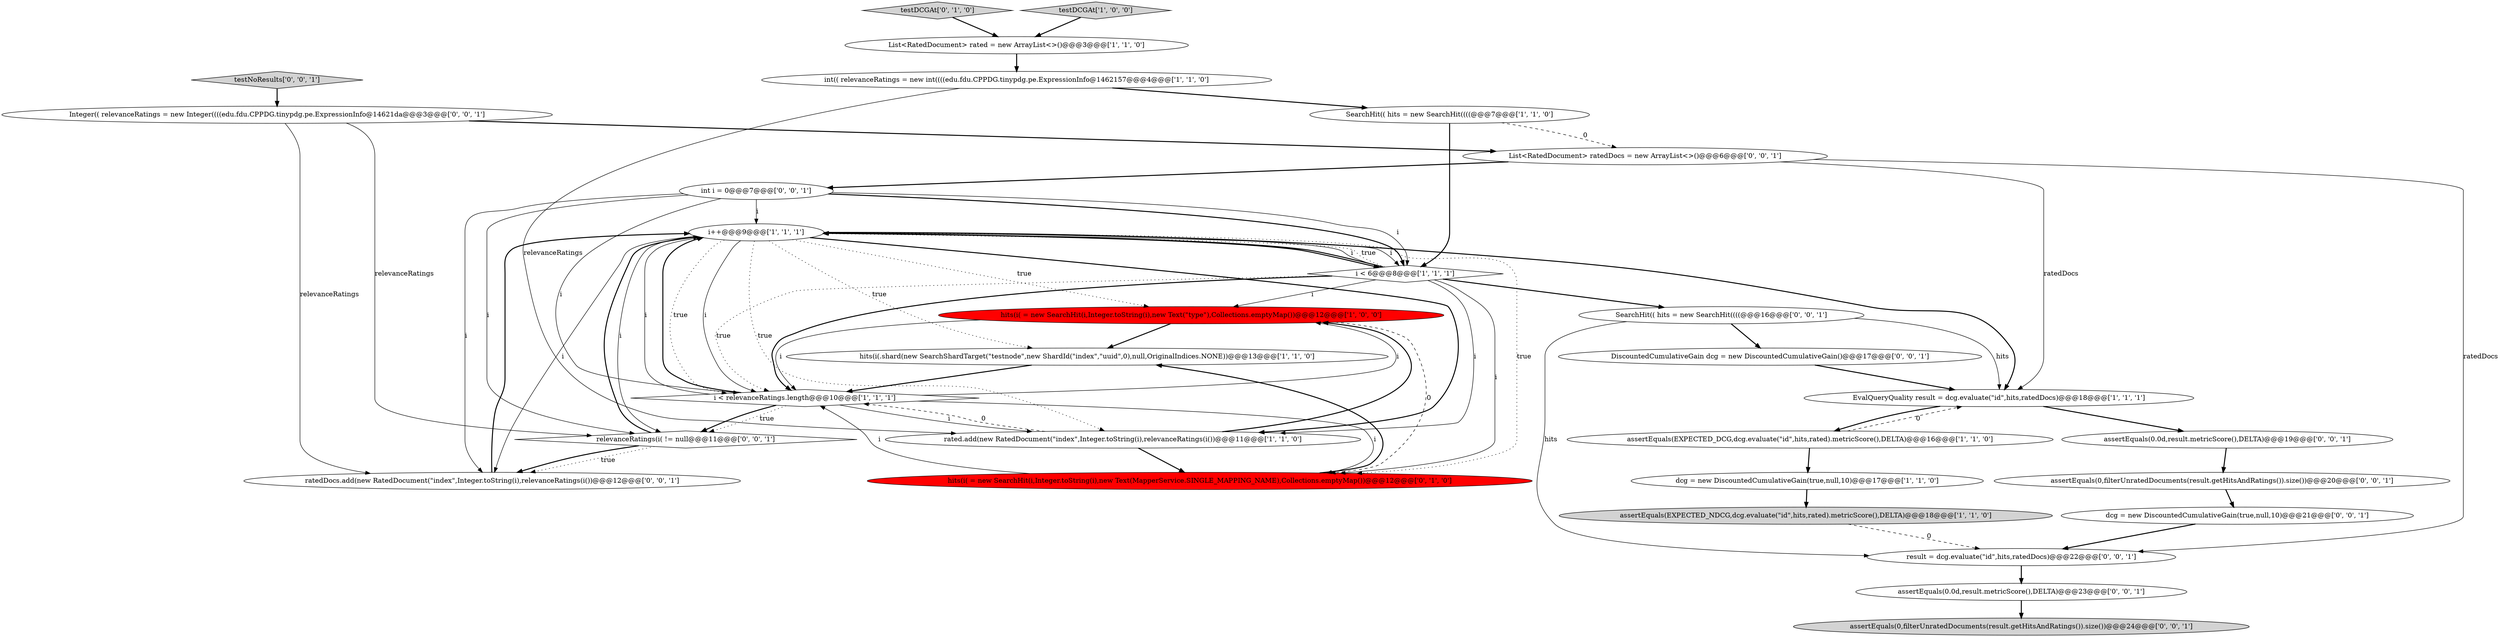 digraph {
26 [style = filled, label = "List<RatedDocument> ratedDocs = new ArrayList<>()@@@6@@@['0', '0', '1']", fillcolor = white, shape = ellipse image = "AAA0AAABBB3BBB"];
27 [style = filled, label = "result = dcg.evaluate(\"id\",hits,ratedDocs)@@@22@@@['0', '0', '1']", fillcolor = white, shape = ellipse image = "AAA0AAABBB3BBB"];
5 [style = filled, label = "SearchHit(( hits = new SearchHit((((@@@7@@@['1', '1', '0']", fillcolor = white, shape = ellipse image = "AAA0AAABBB1BBB"];
10 [style = filled, label = "hits(i( = new SearchHit(i,Integer.toString(i),new Text(\"type\"),Collections.emptyMap())@@@12@@@['1', '0', '0']", fillcolor = red, shape = ellipse image = "AAA1AAABBB1BBB"];
11 [style = filled, label = "i++@@@9@@@['1', '1', '1']", fillcolor = white, shape = ellipse image = "AAA0AAABBB1BBB"];
7 [style = filled, label = "int(( relevanceRatings = new int((((edu.fdu.CPPDG.tinypdg.pe.ExpressionInfo@1462157@@@4@@@['1', '1', '0']", fillcolor = white, shape = ellipse image = "AAA0AAABBB1BBB"];
19 [style = filled, label = "SearchHit(( hits = new SearchHit((((@@@16@@@['0', '0', '1']", fillcolor = white, shape = ellipse image = "AAA0AAABBB3BBB"];
17 [style = filled, label = "relevanceRatings(i( != null@@@11@@@['0', '0', '1']", fillcolor = white, shape = diamond image = "AAA0AAABBB3BBB"];
6 [style = filled, label = "assertEquals(EXPECTED_DCG,dcg.evaluate(\"id\",hits,rated).metricScore(),DELTA)@@@16@@@['1', '1', '0']", fillcolor = white, shape = ellipse image = "AAA0AAABBB1BBB"];
21 [style = filled, label = "Integer(( relevanceRatings = new Integer((((edu.fdu.CPPDG.tinypdg.pe.ExpressionInfo@14621da@@@3@@@['0', '0', '1']", fillcolor = white, shape = ellipse image = "AAA0AAABBB3BBB"];
14 [style = filled, label = "testDCGAt['0', '1', '0']", fillcolor = lightgray, shape = diamond image = "AAA0AAABBB2BBB"];
9 [style = filled, label = "rated.add(new RatedDocument(\"index\",Integer.toString(i),relevanceRatings(i())@@@11@@@['1', '1', '0']", fillcolor = white, shape = ellipse image = "AAA0AAABBB1BBB"];
23 [style = filled, label = "assertEquals(0,filterUnratedDocuments(result.getHitsAndRatings()).size())@@@20@@@['0', '0', '1']", fillcolor = white, shape = ellipse image = "AAA0AAABBB3BBB"];
8 [style = filled, label = "i < 6@@@8@@@['1', '1', '1']", fillcolor = white, shape = diamond image = "AAA0AAABBB1BBB"];
3 [style = filled, label = "assertEquals(EXPECTED_NDCG,dcg.evaluate(\"id\",hits,rated).metricScore(),DELTA)@@@18@@@['1', '1', '0']", fillcolor = lightgray, shape = ellipse image = "AAA0AAABBB1BBB"];
4 [style = filled, label = "List<RatedDocument> rated = new ArrayList<>()@@@3@@@['1', '1', '0']", fillcolor = white, shape = ellipse image = "AAA0AAABBB1BBB"];
0 [style = filled, label = "hits(i(.shard(new SearchShardTarget(\"testnode\",new ShardId(\"index\",\"uuid\",0),null,OriginalIndices.NONE))@@@13@@@['1', '1', '0']", fillcolor = white, shape = ellipse image = "AAA0AAABBB1BBB"];
20 [style = filled, label = "DiscountedCumulativeGain dcg = new DiscountedCumulativeGain()@@@17@@@['0', '0', '1']", fillcolor = white, shape = ellipse image = "AAA0AAABBB3BBB"];
25 [style = filled, label = "int i = 0@@@7@@@['0', '0', '1']", fillcolor = white, shape = ellipse image = "AAA0AAABBB3BBB"];
18 [style = filled, label = "assertEquals(0.0d,result.metricScore(),DELTA)@@@23@@@['0', '0', '1']", fillcolor = white, shape = ellipse image = "AAA0AAABBB3BBB"];
15 [style = filled, label = "hits(i( = new SearchHit(i,Integer.toString(i),new Text(MapperService.SINGLE_MAPPING_NAME),Collections.emptyMap())@@@12@@@['0', '1', '0']", fillcolor = red, shape = ellipse image = "AAA1AAABBB2BBB"];
2 [style = filled, label = "i < relevanceRatings.length@@@10@@@['1', '1', '1']", fillcolor = white, shape = diamond image = "AAA0AAABBB1BBB"];
29 [style = filled, label = "testNoResults['0', '0', '1']", fillcolor = lightgray, shape = diamond image = "AAA0AAABBB3BBB"];
12 [style = filled, label = "dcg = new DiscountedCumulativeGain(true,null,10)@@@17@@@['1', '1', '0']", fillcolor = white, shape = ellipse image = "AAA0AAABBB1BBB"];
1 [style = filled, label = "testDCGAt['1', '0', '0']", fillcolor = lightgray, shape = diamond image = "AAA0AAABBB1BBB"];
13 [style = filled, label = "EvalQueryQuality result = dcg.evaluate(\"id\",hits,ratedDocs)@@@18@@@['1', '1', '1']", fillcolor = white, shape = ellipse image = "AAA0AAABBB1BBB"];
24 [style = filled, label = "assertEquals(0,filterUnratedDocuments(result.getHitsAndRatings()).size())@@@24@@@['0', '0', '1']", fillcolor = lightgray, shape = ellipse image = "AAA0AAABBB3BBB"];
22 [style = filled, label = "dcg = new DiscountedCumulativeGain(true,null,10)@@@21@@@['0', '0', '1']", fillcolor = white, shape = ellipse image = "AAA0AAABBB3BBB"];
28 [style = filled, label = "assertEquals(0.0d,result.metricScore(),DELTA)@@@19@@@['0', '0', '1']", fillcolor = white, shape = ellipse image = "AAA0AAABBB3BBB"];
16 [style = filled, label = "ratedDocs.add(new RatedDocument(\"index\",Integer.toString(i),relevanceRatings(i())@@@12@@@['0', '0', '1']", fillcolor = white, shape = ellipse image = "AAA0AAABBB3BBB"];
2->17 [style = bold, label=""];
10->15 [style = dashed, label="0"];
5->8 [style = bold, label=""];
27->18 [style = bold, label=""];
1->4 [style = bold, label=""];
8->11 [style = solid, label="i"];
18->24 [style = bold, label=""];
2->9 [style = solid, label="i"];
20->13 [style = bold, label=""];
16->11 [style = bold, label=""];
19->27 [style = solid, label="hits"];
25->2 [style = solid, label="i"];
21->16 [style = solid, label="relevanceRatings"];
8->15 [style = solid, label="i"];
5->26 [style = dashed, label="0"];
8->19 [style = bold, label=""];
11->10 [style = dotted, label="true"];
8->2 [style = dotted, label="true"];
19->20 [style = bold, label=""];
11->17 [style = solid, label="i"];
26->25 [style = bold, label=""];
0->2 [style = bold, label=""];
2->17 [style = dotted, label="true"];
3->27 [style = dashed, label="0"];
10->2 [style = solid, label="i"];
11->9 [style = dotted, label="true"];
9->10 [style = bold, label=""];
2->10 [style = solid, label="i"];
11->9 [style = bold, label=""];
8->9 [style = solid, label="i"];
2->15 [style = solid, label="i"];
29->21 [style = bold, label=""];
4->7 [style = bold, label=""];
11->16 [style = solid, label="i"];
9->2 [style = dashed, label="0"];
26->13 [style = solid, label="ratedDocs"];
17->16 [style = dotted, label="true"];
21->26 [style = bold, label=""];
25->11 [style = solid, label="i"];
7->5 [style = bold, label=""];
25->16 [style = solid, label="i"];
11->2 [style = dotted, label="true"];
23->22 [style = bold, label=""];
2->11 [style = solid, label="i"];
6->13 [style = dashed, label="0"];
8->2 [style = bold, label=""];
22->27 [style = bold, label=""];
26->27 [style = solid, label="ratedDocs"];
28->23 [style = bold, label=""];
9->15 [style = bold, label=""];
11->8 [style = solid, label="i"];
15->0 [style = bold, label=""];
11->0 [style = dotted, label="true"];
10->0 [style = bold, label=""];
11->13 [style = bold, label=""];
8->10 [style = solid, label="i"];
15->2 [style = solid, label="i"];
11->2 [style = solid, label="i"];
8->11 [style = dotted, label="true"];
25->17 [style = solid, label="i"];
11->8 [style = bold, label=""];
25->8 [style = bold, label=""];
19->13 [style = solid, label="hits"];
12->3 [style = bold, label=""];
21->17 [style = solid, label="relevanceRatings"];
13->6 [style = bold, label=""];
7->9 [style = solid, label="relevanceRatings"];
11->15 [style = dotted, label="true"];
25->8 [style = solid, label="i"];
8->11 [style = bold, label=""];
2->11 [style = bold, label=""];
17->16 [style = bold, label=""];
13->28 [style = bold, label=""];
14->4 [style = bold, label=""];
17->11 [style = bold, label=""];
6->12 [style = bold, label=""];
}
